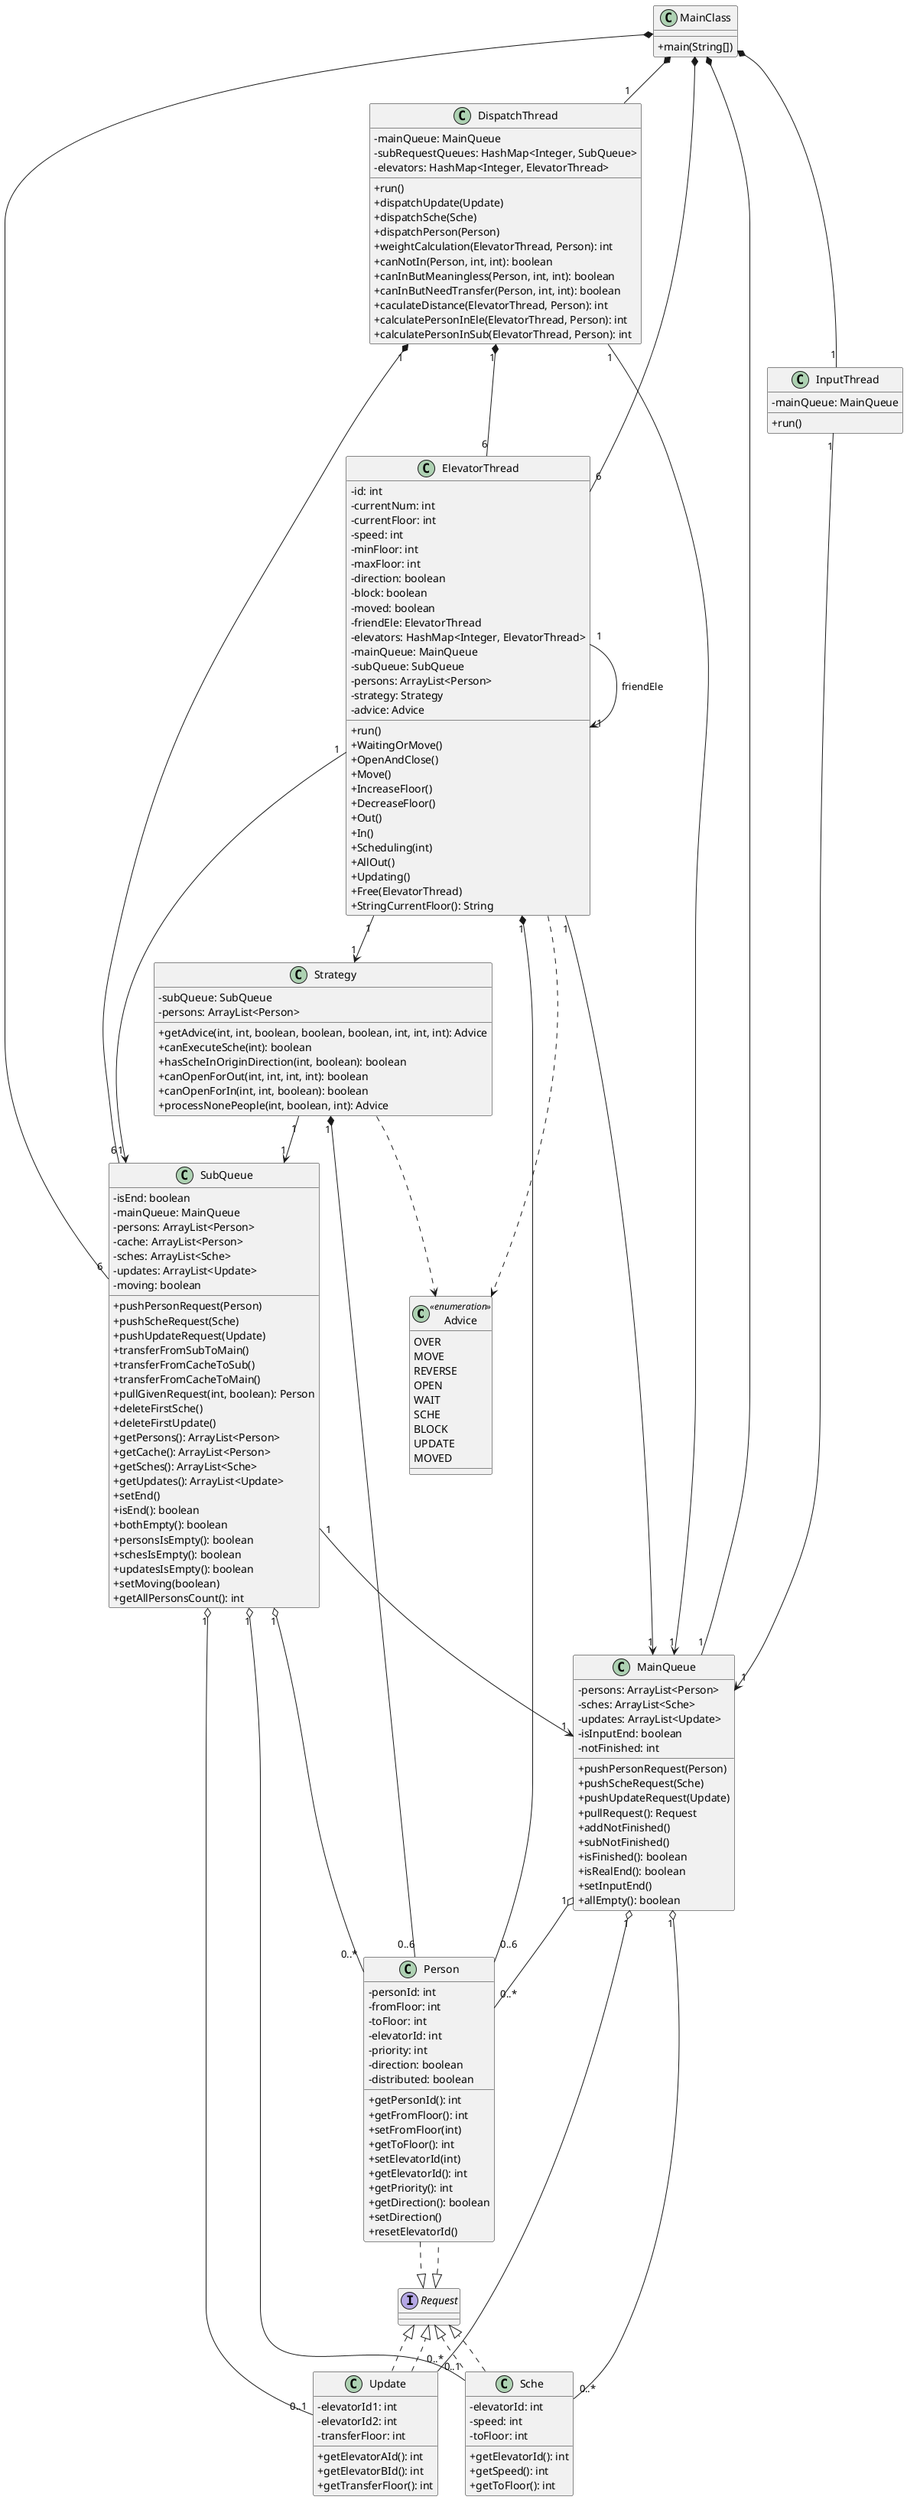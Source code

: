 @startuml
skinparam classAttributeIconSize 0

class Advice <<enumeration>> {
    OVER
    MOVE
    REVERSE
    OPEN
    WAIT
    SCHE
    BLOCK
    UPDATE
    MOVED
}

interface Request {
}

class Person implements Request {
    -personId: int
    -fromFloor: int
    -toFloor: int
    -elevatorId: int
    -priority: int
    -direction: boolean
    -distributed: boolean
    +getPersonId(): int
    +getFromFloor(): int
    +setFromFloor(int)
    +getToFloor(): int
    +setElevatorId(int)
    +getElevatorId(): int
    +getPriority(): int
    +getDirection(): boolean
    +setDirection()
    +resetElevatorId()
}

class Sche implements Request {
    -elevatorId: int
    -speed: int
    -toFloor: int
    +getElevatorId(): int
    +getSpeed(): int
    +getToFloor(): int
}

class Update implements Request {
    -elevatorId1: int
    -elevatorId2: int
    -transferFloor: int
    +getElevatorAId(): int
    +getElevatorBId(): int
    +getTransferFloor(): int
}

class MainQueue {
    -persons: ArrayList<Person>
    -sches: ArrayList<Sche>
    -updates: ArrayList<Update>
    -isInputEnd: boolean
    -notFinished: int
    +pushPersonRequest(Person)
    +pushScheRequest(Sche)
    +pushUpdateRequest(Update)
    +pullRequest(): Request
    +addNotFinished()
    +subNotFinished()
    +isFinished(): boolean
    +isRealEnd(): boolean
    +setInputEnd()
    +allEmpty(): boolean
}

class SubQueue {
    -isEnd: boolean
    -mainQueue: MainQueue
    -persons: ArrayList<Person>
    -cache: ArrayList<Person>
    -sches: ArrayList<Sche>
    -updates: ArrayList<Update>
    -moving: boolean
    +pushPersonRequest(Person)
    +pushScheRequest(Sche)
    +pushUpdateRequest(Update)
    +transferFromSubToMain()
    +transferFromCacheToSub()
    +transferFromCacheToMain()
    +pullGivenRequest(int, boolean): Person
    +deleteFirstSche()
    +deleteFirstUpdate()
    +getPersons(): ArrayList<Person>
    +getCache(): ArrayList<Person>
    +getSches(): ArrayList<Sche>
    +getUpdates(): ArrayList<Update>
    +setEnd()
    +isEnd(): boolean
    +bothEmpty(): boolean
    +personsIsEmpty(): boolean
    +schesIsEmpty(): boolean
    +updatesIsEmpty(): boolean
    +setMoving(boolean)
    +getAllPersonsCount(): int
}

class ElevatorThread {
    -id: int
    -currentNum: int
    -currentFloor: int
    -speed: int
    -minFloor: int
    -maxFloor: int
    -direction: boolean
    -block: boolean
    -moved: boolean
    -friendEle: ElevatorThread
    -elevators: HashMap<Integer, ElevatorThread>
    -mainQueue: MainQueue
    -subQueue: SubQueue
    -persons: ArrayList<Person>
    -strategy: Strategy
    -advice: Advice
    +run()
    +WaitingOrMove()
    +OpenAndClose()
    +Move()
    +IncreaseFloor()
    +DecreaseFloor()
    +Out()
    +In()
    +Scheduling(int)
    +AllOut()
    +Updating()
    +Free(ElevatorThread)
    +StringCurrentFloor(): String
}

class DispatchThread {
    -mainQueue: MainQueue
    -subRequestQueues: HashMap<Integer, SubQueue>
    -elevators: HashMap<Integer, ElevatorThread>
    +run()
    +dispatchUpdate(Update)
    +dispatchSche(Sche)
    +dispatchPerson(Person)
    +weightCalculation(ElevatorThread, Person): int
    +canNotIn(Person, int, int): boolean
    +canInButMeaningless(Person, int, int): boolean
    +canInButNeedTransfer(Person, int, int): boolean
    +caculateDistance(ElevatorThread, Person): int
    +calculatePersonInEle(ElevatorThread, Person): int
    +calculatePersonInSub(ElevatorThread, Person): int
}

class Strategy {
    -subQueue: SubQueue
    -persons: ArrayList<Person>
    +getAdvice(int, int, boolean, boolean, boolean, int, int, int): Advice
    +canExecuteSche(int): boolean
    +hasScheInOriginDirection(int, boolean): boolean
    +canOpenForOut(int, int, int, int): boolean
    +canOpenForIn(int, int, boolean): boolean
    +processNonePeople(int, boolean, int): Advice
}

class InputThread {
    -mainQueue: MainQueue
    +run()
}

class MainClass {
    +main(String[])
}

' 关系
MainQueue "1" o-- "0..*" Person
MainQueue "1" o-- "0..*" Sche
MainQueue "1" o-- "0..*" Update

SubQueue "1" o-- "0..*" Person
SubQueue "1" o-- "0..1" Sche
SubQueue "1" o-- "0..1" Update
SubQueue "1" --> "1" MainQueue

ElevatorThread "1" *-- "0..6" Person
ElevatorThread "1" --> "1" SubQueue
ElevatorThread "1" --> "1" Strategy
ElevatorThread "1" --> "1" MainQueue
ElevatorThread "1" --> "1" ElevatorThread : friendEle

DispatchThread "1" --> "1" MainQueue
DispatchThread "1" *-- "6" SubQueue
DispatchThread "1" *-- "6" ElevatorThread

Strategy "1" --> "1" SubQueue
Strategy "1" *-- "0..6" Person

InputThread "1" --> "1" MainQueue

MainClass *-- "1" MainQueue
MainClass *-- "1" DispatchThread
MainClass *-- "1" InputThread
MainClass *-- "6" ElevatorThread
MainClass *-- "6" SubQueue

Person ..|> Request
Sche ..|> Request
Update ..|> Request

ElevatorThread ..> Advice
Strategy ..> Advice
@enduml